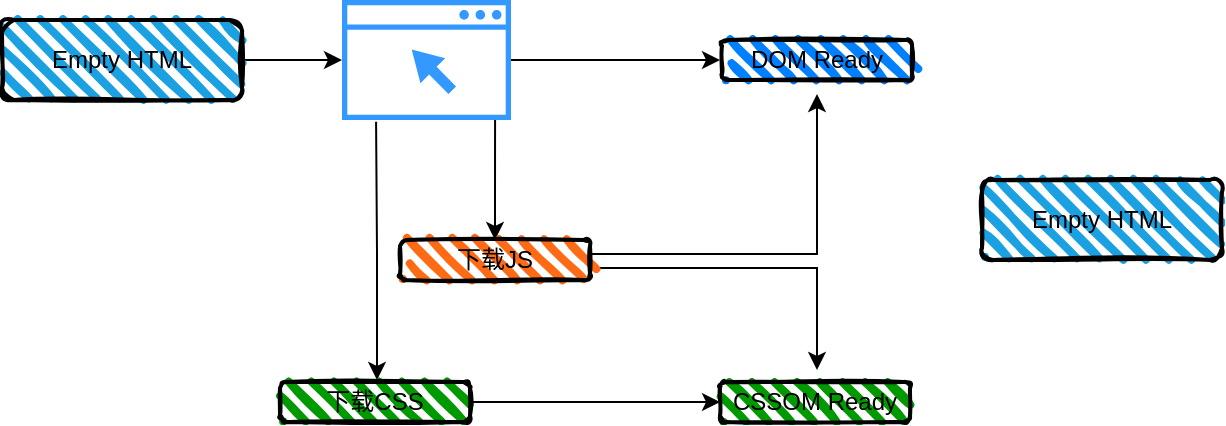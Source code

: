 <mxfile version="24.6.4" type="github">
  <diagram name="第 1 页" id="9kuOxSwiXtaet4LtPjk-">
    <mxGraphModel dx="1000" dy="574" grid="1" gridSize="10" guides="1" tooltips="1" connect="1" arrows="1" fold="1" page="1" pageScale="1" pageWidth="827" pageHeight="1169" math="0" shadow="0">
      <root>
        <mxCell id="0" />
        <mxCell id="1" parent="0" />
        <mxCell id="YdV_N0nn9NthHPJWkR8d-7" style="edgeStyle=orthogonalEdgeStyle;rounded=0;orthogonalLoop=1;jettySize=auto;html=1;entryX=0.5;entryY=0;entryDx=0;entryDy=0;" edge="1" parent="1" target="YdV_N0nn9NthHPJWkR8d-6">
          <mxGeometry relative="1" as="geometry">
            <mxPoint x="476.538" y="250" as="sourcePoint" />
            <Array as="points">
              <mxPoint x="477" y="290" />
            </Array>
          </mxGeometry>
        </mxCell>
        <mxCell id="YdV_N0nn9NthHPJWkR8d-13" style="edgeStyle=orthogonalEdgeStyle;rounded=0;orthogonalLoop=1;jettySize=auto;html=1;exitX=0.142;exitY=1.015;exitDx=0;exitDy=0;entryX=0.5;entryY=0;entryDx=0;entryDy=0;exitPerimeter=0;" edge="1" parent="1">
          <mxGeometry relative="1" as="geometry">
            <mxPoint x="417.5" y="380" as="targetPoint" />
            <mxPoint x="417.04" y="250.9" as="sourcePoint" />
          </mxGeometry>
        </mxCell>
        <mxCell id="YdV_N0nn9NthHPJWkR8d-34" style="edgeStyle=orthogonalEdgeStyle;rounded=0;orthogonalLoop=1;jettySize=auto;html=1;entryX=0.5;entryY=1;entryDx=0;entryDy=0;" edge="1" parent="1">
          <mxGeometry relative="1" as="geometry">
            <mxPoint x="524" y="317.0" as="sourcePoint" />
            <mxPoint x="637.5" y="237" as="targetPoint" />
            <Array as="points">
              <mxPoint x="638" y="317" />
            </Array>
          </mxGeometry>
        </mxCell>
        <mxCell id="YdV_N0nn9NthHPJWkR8d-35" style="edgeStyle=orthogonalEdgeStyle;rounded=0;orthogonalLoop=1;jettySize=auto;html=1;entryX=0.5;entryY=0;entryDx=0;entryDy=0;" edge="1" parent="1">
          <mxGeometry relative="1" as="geometry">
            <mxPoint x="525" y="324" as="sourcePoint" />
            <mxPoint x="637.5" y="375.0" as="targetPoint" />
            <Array as="points">
              <mxPoint x="638" y="324" />
            </Array>
          </mxGeometry>
        </mxCell>
        <mxCell id="YdV_N0nn9NthHPJWkR8d-6" value="下载JS" style="rounded=1;whiteSpace=wrap;html=1;strokeWidth=2;fillWeight=4;hachureGap=8;hachureAngle=45;fillColor=#FF6A14;sketch=1;fillStyle=auto;" vertex="1" parent="1">
          <mxGeometry x="429" y="310" width="95" height="20" as="geometry" />
        </mxCell>
        <mxCell id="YdV_N0nn9NthHPJWkR8d-17" value="" style="edgeStyle=orthogonalEdgeStyle;rounded=0;orthogonalLoop=1;jettySize=auto;html=1;entryX=0;entryY=0.5;entryDx=0;entryDy=0;" edge="1" parent="1" source="YdV_N0nn9NthHPJWkR8d-9" target="YdV_N0nn9NthHPJWkR8d-29">
          <mxGeometry relative="1" as="geometry">
            <mxPoint x="559" y="391.0" as="targetPoint" />
          </mxGeometry>
        </mxCell>
        <mxCell id="YdV_N0nn9NthHPJWkR8d-9" value="下载CSS" style="rounded=1;whiteSpace=wrap;html=1;strokeWidth=2;fillWeight=4;hachureGap=8;hachureAngle=45;fillColor=#009900;sketch=1;fillStyle=auto;" vertex="1" parent="1">
          <mxGeometry x="369" y="381" width="95" height="20" as="geometry" />
        </mxCell>
        <mxCell id="YdV_N0nn9NthHPJWkR8d-25" value="" style="edgeStyle=orthogonalEdgeStyle;rounded=0;orthogonalLoop=1;jettySize=auto;html=1;" edge="1" parent="1" source="YdV_N0nn9NthHPJWkR8d-23" target="YdV_N0nn9NthHPJWkR8d-24">
          <mxGeometry relative="1" as="geometry" />
        </mxCell>
        <mxCell id="YdV_N0nn9NthHPJWkR8d-23" value="Empty HTML" style="rounded=1;whiteSpace=wrap;html=1;strokeWidth=2;fillWeight=4;hachureGap=8;hachureAngle=45;fillColor=#1ba1e2;sketch=1;" vertex="1" parent="1">
          <mxGeometry x="230" y="200" width="120" height="40" as="geometry" />
        </mxCell>
        <mxCell id="YdV_N0nn9NthHPJWkR8d-27" value="" style="edgeStyle=orthogonalEdgeStyle;rounded=0;orthogonalLoop=1;jettySize=auto;html=1;" edge="1" parent="1" source="YdV_N0nn9NthHPJWkR8d-24">
          <mxGeometry relative="1" as="geometry">
            <mxPoint x="589.005" y="220.0" as="targetPoint" />
          </mxGeometry>
        </mxCell>
        <mxCell id="YdV_N0nn9NthHPJWkR8d-24" value="" style="sketch=0;pointerEvents=1;shadow=0;dashed=0;html=1;strokeColor=none;fillColor=#3399FF;aspect=fixed;labelPosition=center;verticalLabelPosition=bottom;verticalAlign=top;align=center;outlineConnect=0;shape=mxgraph.vvd.web_browser;" vertex="1" parent="1">
          <mxGeometry x="400" y="190" width="84.5" height="60" as="geometry" />
        </mxCell>
        <mxCell id="YdV_N0nn9NthHPJWkR8d-29" value="CSSOM Ready" style="rounded=1;whiteSpace=wrap;html=1;strokeWidth=2;fillWeight=4;hachureGap=8;hachureAngle=45;fillColor=#009900;sketch=1;fillStyle=auto;" vertex="1" parent="1">
          <mxGeometry x="589" y="381" width="95" height="20" as="geometry" />
        </mxCell>
        <mxCell id="YdV_N0nn9NthHPJWkR8d-30" value="DOM Ready" style="rounded=1;whiteSpace=wrap;html=1;strokeWidth=2;fillWeight=4;hachureGap=8;hachureAngle=45;fillColor=#007FFF;sketch=1;fillStyle=auto;" vertex="1" parent="1">
          <mxGeometry x="590" y="210" width="95" height="20" as="geometry" />
        </mxCell>
        <mxCell id="YdV_N0nn9NthHPJWkR8d-36" value="Empty HTML" style="rounded=1;whiteSpace=wrap;html=1;strokeWidth=2;fillWeight=4;hachureGap=8;hachureAngle=45;fillColor=#1ba1e2;sketch=1;" vertex="1" parent="1">
          <mxGeometry x="720" y="280" width="120" height="40" as="geometry" />
        </mxCell>
      </root>
    </mxGraphModel>
  </diagram>
</mxfile>
